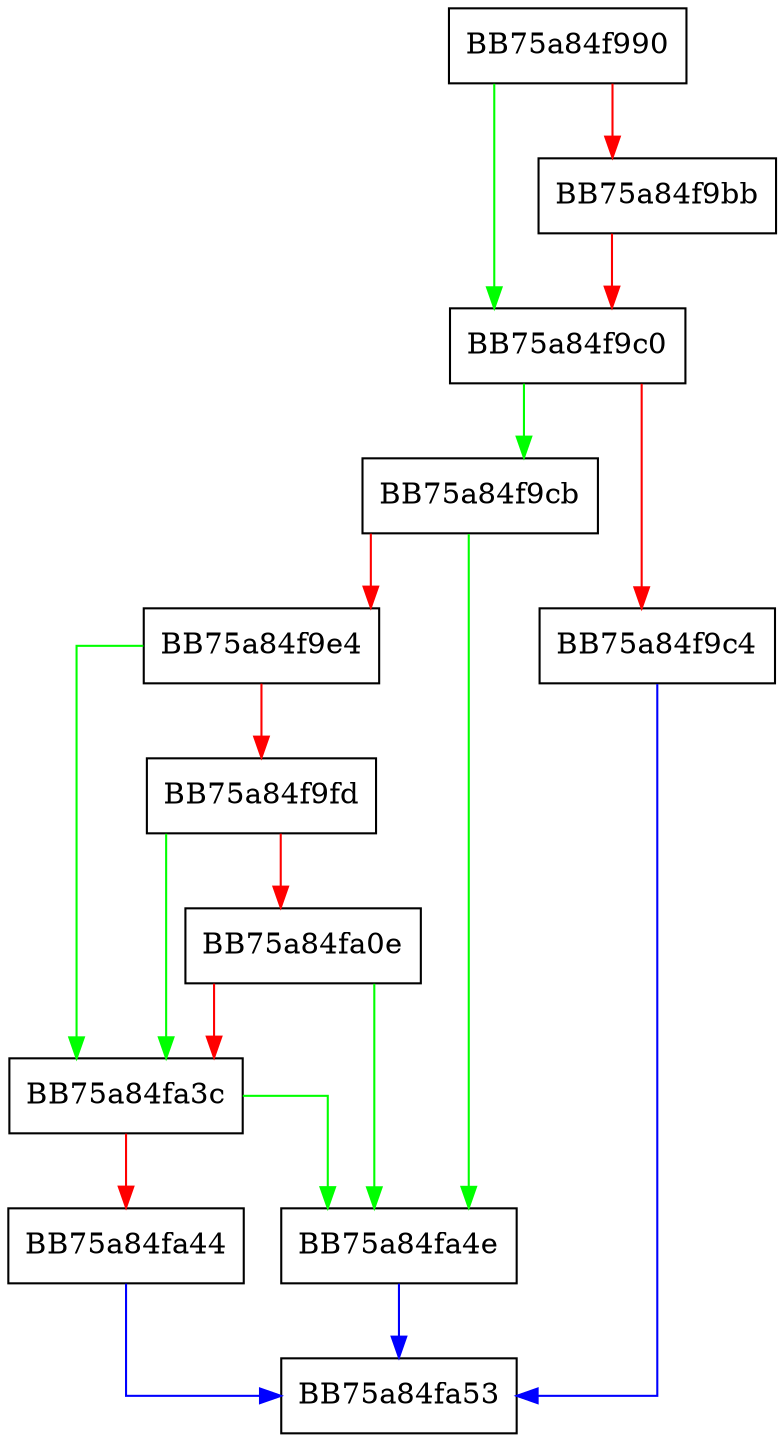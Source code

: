digraph GetBootRecordType {
  node [shape="box"];
  graph [splines=ortho];
  BB75a84f990 -> BB75a84f9c0 [color="green"];
  BB75a84f990 -> BB75a84f9bb [color="red"];
  BB75a84f9bb -> BB75a84f9c0 [color="red"];
  BB75a84f9c0 -> BB75a84f9cb [color="green"];
  BB75a84f9c0 -> BB75a84f9c4 [color="red"];
  BB75a84f9c4 -> BB75a84fa53 [color="blue"];
  BB75a84f9cb -> BB75a84fa4e [color="green"];
  BB75a84f9cb -> BB75a84f9e4 [color="red"];
  BB75a84f9e4 -> BB75a84fa3c [color="green"];
  BB75a84f9e4 -> BB75a84f9fd [color="red"];
  BB75a84f9fd -> BB75a84fa3c [color="green"];
  BB75a84f9fd -> BB75a84fa0e [color="red"];
  BB75a84fa0e -> BB75a84fa4e [color="green"];
  BB75a84fa0e -> BB75a84fa3c [color="red"];
  BB75a84fa3c -> BB75a84fa4e [color="green"];
  BB75a84fa3c -> BB75a84fa44 [color="red"];
  BB75a84fa44 -> BB75a84fa53 [color="blue"];
  BB75a84fa4e -> BB75a84fa53 [color="blue"];
}